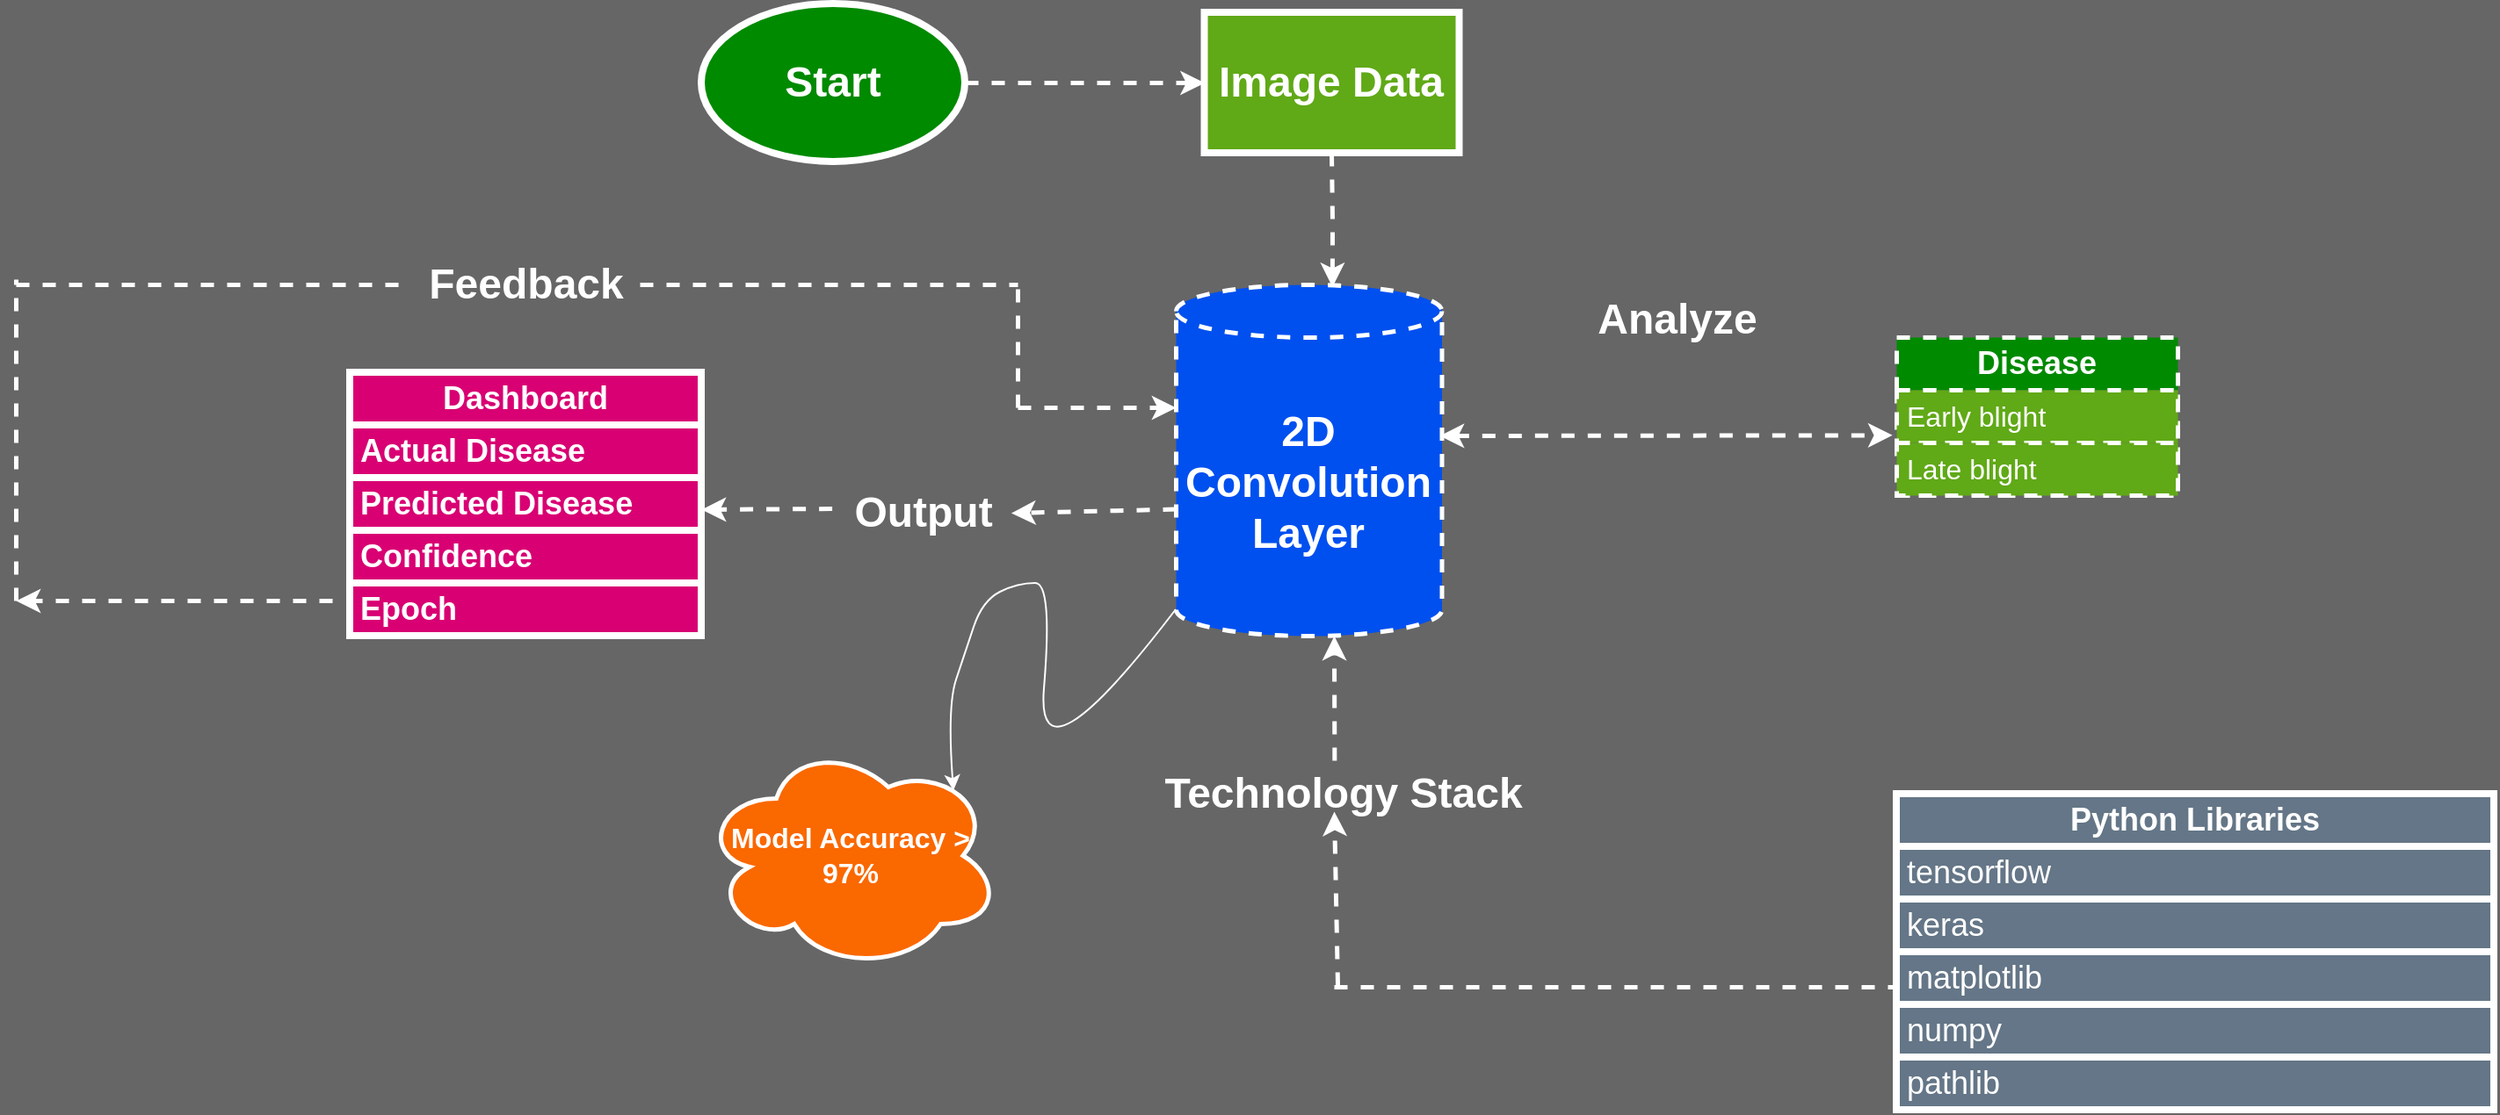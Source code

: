 <mxfile version="22.0.0" type="github">
  <diagram name="Page-1" id="VQkdfmnfzzS07gL8s0ip">
    <mxGraphModel dx="1313" dy="708" grid="1" gridSize="10" guides="1" tooltips="1" connect="1" arrows="1" fold="1" page="1" pageScale="1" pageWidth="850" pageHeight="1100" background="#666666" math="0" shadow="0">
      <root>
        <mxCell id="0" />
        <mxCell id="1" parent="0" />
        <mxCell id="tFPNT0vVDYACMj4LjYBP-1" value="&lt;b&gt;&lt;font style=&quot;font-size: 24px;&quot;&gt;2D Convolution Layer&lt;/font&gt;&lt;/b&gt;" style="shape=cylinder3;whiteSpace=wrap;html=1;boundedLbl=1;backgroundOutline=1;size=15;fillColor=#0050ef;fontColor=#ffffff;strokeColor=#FFFFFF;strokeWidth=2.5;dashed=1;" vertex="1" parent="1">
          <mxGeometry x="760" y="240" width="151.25" height="200" as="geometry" />
        </mxCell>
        <mxCell id="tFPNT0vVDYACMj4LjYBP-2" value="&lt;b&gt;&lt;font style=&quot;font-size: 18px;&quot;&gt;Disease&lt;/font&gt;&lt;/b&gt;" style="swimlane;fontStyle=0;childLayout=stackLayout;horizontal=1;startSize=30;horizontalStack=0;resizeParent=1;resizeParentMax=0;resizeLast=0;collapsible=1;marginBottom=0;whiteSpace=wrap;html=1;fillColor=#008a00;fontColor=#ffffff;strokeColor=#FFFFFF;strokeWidth=2.5;dashed=1;" vertex="1" parent="1">
          <mxGeometry x="1170" y="270" width="160" height="90" as="geometry" />
        </mxCell>
        <mxCell id="tFPNT0vVDYACMj4LjYBP-3" value="&lt;font style=&quot;font-size: 16px;&quot; color=&quot;#ffffff&quot;&gt;Early blight&lt;/font&gt;" style="text;strokeColor=#FFFFFF;fillColor=#60a917;align=left;verticalAlign=middle;spacingLeft=4;spacingRight=4;overflow=hidden;points=[[0,0.5],[1,0.5]];portConstraint=eastwest;rotatable=0;whiteSpace=wrap;html=1;fontColor=#ffffff;strokeWidth=2.5;dashed=1;" vertex="1" parent="tFPNT0vVDYACMj4LjYBP-2">
          <mxGeometry y="30" width="160" height="30" as="geometry" />
        </mxCell>
        <mxCell id="tFPNT0vVDYACMj4LjYBP-4" value="&lt;font style=&quot;font-size: 16px;&quot; color=&quot;#ffffff&quot;&gt;Late blight&lt;/font&gt;" style="text;strokeColor=#FFFFFF;fillColor=#60a917;align=left;verticalAlign=middle;spacingLeft=4;spacingRight=4;overflow=hidden;points=[[0,0.5],[1,0.5]];portConstraint=eastwest;rotatable=0;whiteSpace=wrap;html=1;fontColor=#ffffff;strokeWidth=2.5;dashed=1;" vertex="1" parent="tFPNT0vVDYACMj4LjYBP-2">
          <mxGeometry y="60" width="160" height="30" as="geometry" />
        </mxCell>
        <mxCell id="tFPNT0vVDYACMj4LjYBP-6" value="&lt;font style=&quot;font-size: 18px;&quot;&gt;&lt;b&gt;Python Libraries&lt;/b&gt;&lt;/font&gt;" style="swimlane;fontStyle=0;childLayout=stackLayout;horizontal=1;startSize=30;horizontalStack=0;resizeParent=1;resizeParentMax=0;resizeLast=0;collapsible=1;marginBottom=0;whiteSpace=wrap;html=1;fillColor=#647687;strokeColor=#FFFFFF;strokeWidth=4;fontColor=#ffffff;" vertex="1" parent="1">
          <mxGeometry x="1170" y="530" width="340" height="180" as="geometry" />
        </mxCell>
        <mxCell id="tFPNT0vVDYACMj4LjYBP-8" value="&lt;font style=&quot;font-size: 18px;&quot;&gt;tensorflow&lt;/font&gt;" style="text;strokeColor=#FFFFFF;fillColor=#647687;align=left;verticalAlign=middle;spacingLeft=4;spacingRight=4;overflow=hidden;points=[[0,0.5],[1,0.5]];portConstraint=eastwest;rotatable=0;whiteSpace=wrap;html=1;fontColor=#ffffff;strokeWidth=4;" vertex="1" parent="tFPNT0vVDYACMj4LjYBP-6">
          <mxGeometry y="30" width="340" height="30" as="geometry" />
        </mxCell>
        <mxCell id="tFPNT0vVDYACMj4LjYBP-9" value="&lt;font style=&quot;font-size: 18px;&quot;&gt;keras&lt;/font&gt;" style="text;strokeColor=#FFFFFF;fillColor=#647687;align=left;verticalAlign=middle;spacingLeft=4;spacingRight=4;overflow=hidden;points=[[0,0.5],[1,0.5]];portConstraint=eastwest;rotatable=0;whiteSpace=wrap;html=1;fontColor=#ffffff;strokeWidth=4;" vertex="1" parent="tFPNT0vVDYACMj4LjYBP-6">
          <mxGeometry y="60" width="340" height="30" as="geometry" />
        </mxCell>
        <mxCell id="tFPNT0vVDYACMj4LjYBP-10" value="&lt;span style=&quot;font-size: 18px;&quot;&gt;matplotlib&lt;/span&gt;" style="text;strokeColor=#FFFFFF;fillColor=#647687;align=left;verticalAlign=middle;spacingLeft=4;spacingRight=4;overflow=hidden;points=[[0,0.5],[1,0.5]];portConstraint=eastwest;rotatable=0;whiteSpace=wrap;html=1;fontColor=#ffffff;strokeWidth=4;" vertex="1" parent="tFPNT0vVDYACMj4LjYBP-6">
          <mxGeometry y="90" width="340" height="30" as="geometry" />
        </mxCell>
        <mxCell id="tFPNT0vVDYACMj4LjYBP-11" value="&lt;span style=&quot;font-size: 18px;&quot;&gt;numpy&lt;/span&gt;" style="text;strokeColor=#FFFFFF;fillColor=#647687;align=left;verticalAlign=middle;spacingLeft=4;spacingRight=4;overflow=hidden;points=[[0,0.5],[1,0.5]];portConstraint=eastwest;rotatable=0;whiteSpace=wrap;html=1;fontColor=#ffffff;strokeWidth=4;" vertex="1" parent="tFPNT0vVDYACMj4LjYBP-6">
          <mxGeometry y="120" width="340" height="30" as="geometry" />
        </mxCell>
        <mxCell id="tFPNT0vVDYACMj4LjYBP-12" value="&lt;span style=&quot;font-size: 18px;&quot;&gt;pathlib&lt;/span&gt;" style="text;strokeColor=#FFFFFF;fillColor=#647687;align=left;verticalAlign=middle;spacingLeft=4;spacingRight=4;overflow=hidden;points=[[0,0.5],[1,0.5]];portConstraint=eastwest;rotatable=0;whiteSpace=wrap;html=1;fontColor=#ffffff;strokeWidth=4;" vertex="1" parent="tFPNT0vVDYACMj4LjYBP-6">
          <mxGeometry y="150" width="340" height="30" as="geometry" />
        </mxCell>
        <mxCell id="tFPNT0vVDYACMj4LjYBP-13" value="" style="endArrow=classic;html=1;rounded=0;strokeWidth=2.5;strokeColor=#FFFFFF;exitX=0.479;exitY=0.025;exitDx=0;exitDy=0;exitPerimeter=0;dashed=1;entryX=0.595;entryY=1;entryDx=0;entryDy=0;entryPerimeter=0;" edge="1" parent="1" source="tFPNT0vVDYACMj4LjYBP-15" target="tFPNT0vVDYACMj4LjYBP-1">
          <mxGeometry width="50" height="50" relative="1" as="geometry">
            <mxPoint x="851" y="650" as="sourcePoint" />
            <mxPoint x="851" y="440" as="targetPoint" />
          </mxGeometry>
        </mxCell>
        <mxCell id="tFPNT0vVDYACMj4LjYBP-14" value="" style="endArrow=none;html=1;rounded=0;strokeColor=#FFFFFF;strokeWidth=2.5;dashed=1;" edge="1" parent="1">
          <mxGeometry width="50" height="50" relative="1" as="geometry">
            <mxPoint x="850" y="640" as="sourcePoint" />
            <mxPoint x="1170" y="640" as="targetPoint" />
          </mxGeometry>
        </mxCell>
        <mxCell id="tFPNT0vVDYACMj4LjYBP-15" value="&lt;font color=&quot;#ffffff&quot; style=&quot;font-size: 24px;&quot;&gt;&lt;b&gt;Technology Stack&lt;/b&gt;&lt;/font&gt;" style="text;html=1;align=center;verticalAlign=middle;resizable=0;points=[];autosize=1;strokeColor=none;fillColor=none;" vertex="1" parent="1">
          <mxGeometry x="740" y="510" width="230" height="40" as="geometry" />
        </mxCell>
        <mxCell id="tFPNT0vVDYACMj4LjYBP-16" value="" style="endArrow=classic;html=1;rounded=0;strokeWidth=2.5;strokeColor=#FFFFFF;entryX=0.474;entryY=1.025;entryDx=0;entryDy=0;entryPerimeter=0;dashed=1;" edge="1" parent="1">
          <mxGeometry width="50" height="50" relative="1" as="geometry">
            <mxPoint x="852" y="639" as="sourcePoint" />
            <mxPoint x="850" y="540" as="targetPoint" />
          </mxGeometry>
        </mxCell>
        <mxCell id="tFPNT0vVDYACMj4LjYBP-17" style="edgeStyle=orthogonalEdgeStyle;rounded=0;orthogonalLoop=1;jettySize=auto;html=1;exitX=1;exitY=0.5;exitDx=0;exitDy=0;strokeWidth=2.5;strokeColor=#FFFFFF;dashed=1;" edge="1" parent="1" source="tFPNT0vVDYACMj4LjYBP-18" target="tFPNT0vVDYACMj4LjYBP-19">
          <mxGeometry relative="1" as="geometry" />
        </mxCell>
        <mxCell id="tFPNT0vVDYACMj4LjYBP-18" value="&lt;font color=&quot;#ffffff&quot; size=&quot;1&quot; style=&quot;&quot;&gt;&lt;b style=&quot;font-size: 24px;&quot;&gt;Start&lt;/b&gt;&lt;/font&gt;" style="ellipse;whiteSpace=wrap;html=1;fillColor=#008a00;strokeColor=#FFFFFF;strokeWidth=4;fontColor=#ffffff;" vertex="1" parent="1">
          <mxGeometry x="490" y="80" width="150" height="90" as="geometry" />
        </mxCell>
        <mxCell id="tFPNT0vVDYACMj4LjYBP-19" value="&lt;font style=&quot;font-size: 24px;&quot;&gt;&lt;b&gt;Image Data&lt;/b&gt;&lt;/font&gt;" style="rounded=0;whiteSpace=wrap;html=1;fillColor=#60a917;strokeColor=#FFFFFF;strokeWidth=4;fontColor=#ffffff;" vertex="1" parent="1">
          <mxGeometry x="776.25" y="85" width="145" height="80" as="geometry" />
        </mxCell>
        <mxCell id="tFPNT0vVDYACMj4LjYBP-21" style="edgeStyle=orthogonalEdgeStyle;rounded=0;orthogonalLoop=1;jettySize=auto;html=1;exitX=0.5;exitY=1;exitDx=0;exitDy=0;strokeWidth=2.5;strokeColor=#FFFFFF;dashed=1;entryX=0.588;entryY=0.006;entryDx=0;entryDy=0;entryPerimeter=0;" edge="1" parent="1" target="tFPNT0vVDYACMj4LjYBP-1">
          <mxGeometry relative="1" as="geometry">
            <mxPoint x="848.49" y="165" as="sourcePoint" />
            <mxPoint x="848.49" y="203" as="targetPoint" />
          </mxGeometry>
        </mxCell>
        <mxCell id="tFPNT0vVDYACMj4LjYBP-23" value="" style="endArrow=classic;startArrow=classic;html=1;rounded=0;strokeWidth=2.5;strokeColor=#FFFFFF;dashed=1;entryX=-0.015;entryY=0.856;entryDx=0;entryDy=0;entryPerimeter=0;" edge="1" parent="1" target="tFPNT0vVDYACMj4LjYBP-3">
          <mxGeometry width="50" height="50" relative="1" as="geometry">
            <mxPoint x="910" y="326" as="sourcePoint" />
            <mxPoint x="640" y="325" as="targetPoint" />
          </mxGeometry>
        </mxCell>
        <mxCell id="tFPNT0vVDYACMj4LjYBP-24" value="&lt;font style=&quot;font-size: 18px;&quot;&gt;&lt;b&gt;Dashboard&lt;/b&gt;&lt;/font&gt;" style="swimlane;fontStyle=0;childLayout=stackLayout;horizontal=1;startSize=30;horizontalStack=0;resizeParent=1;resizeParentMax=0;resizeLast=0;collapsible=1;marginBottom=0;whiteSpace=wrap;html=1;fillColor=#d80073;strokeColor=#FFFFFF;strokeWidth=4;fontColor=#ffffff;" vertex="1" parent="1">
          <mxGeometry x="290" y="290" width="200" height="150" as="geometry" />
        </mxCell>
        <mxCell id="tFPNT0vVDYACMj4LjYBP-25" value="&lt;font style=&quot;font-size: 18px;&quot;&gt;&lt;b&gt;Actual Disease&lt;/b&gt;&lt;/font&gt;" style="text;strokeColor=#FFFFFF;fillColor=#d80073;align=left;verticalAlign=middle;spacingLeft=4;spacingRight=4;overflow=hidden;points=[[0,0.5],[1,0.5]];portConstraint=eastwest;rotatable=0;whiteSpace=wrap;html=1;strokeWidth=4;fontColor=#ffffff;" vertex="1" parent="tFPNT0vVDYACMj4LjYBP-24">
          <mxGeometry y="30" width="200" height="30" as="geometry" />
        </mxCell>
        <mxCell id="tFPNT0vVDYACMj4LjYBP-26" value="&lt;font style=&quot;font-size: 18px;&quot;&gt;&lt;b&gt;Predicted Disease&lt;/b&gt;&lt;/font&gt;" style="text;strokeColor=#FFFFFF;fillColor=#d80073;align=left;verticalAlign=middle;spacingLeft=4;spacingRight=4;overflow=hidden;points=[[0,0.5],[1,0.5]];portConstraint=eastwest;rotatable=0;whiteSpace=wrap;html=1;fontColor=#ffffff;strokeWidth=4;" vertex="1" parent="tFPNT0vVDYACMj4LjYBP-24">
          <mxGeometry y="60" width="200" height="30" as="geometry" />
        </mxCell>
        <mxCell id="tFPNT0vVDYACMj4LjYBP-27" value="&lt;font style=&quot;font-size: 18px;&quot;&gt;&lt;b&gt;Confidence&lt;/b&gt;&lt;/font&gt;" style="text;strokeColor=#FFFFFF;fillColor=#d80073;align=left;verticalAlign=middle;spacingLeft=4;spacingRight=4;overflow=hidden;points=[[0,0.5],[1,0.5]];portConstraint=eastwest;rotatable=0;whiteSpace=wrap;html=1;fontColor=#ffffff;strokeWidth=4;" vertex="1" parent="tFPNT0vVDYACMj4LjYBP-24">
          <mxGeometry y="90" width="200" height="30" as="geometry" />
        </mxCell>
        <mxCell id="tFPNT0vVDYACMj4LjYBP-29" value="&lt;font style=&quot;font-size: 18px;&quot;&gt;&lt;b&gt;Epoch&lt;/b&gt;&lt;/font&gt;" style="text;strokeColor=#FFFFFF;fillColor=#d80073;align=left;verticalAlign=middle;spacingLeft=4;spacingRight=4;overflow=hidden;points=[[0,0.5],[1,0.5]];portConstraint=eastwest;rotatable=0;whiteSpace=wrap;html=1;fontColor=#ffffff;strokeWidth=4;" vertex="1" parent="tFPNT0vVDYACMj4LjYBP-24">
          <mxGeometry y="120" width="200" height="30" as="geometry" />
        </mxCell>
        <mxCell id="tFPNT0vVDYACMj4LjYBP-30" value="" style="endArrow=none;html=1;rounded=0;strokeWidth=2.5;strokeColor=#FFFFFF;dashed=1;" edge="1" parent="1">
          <mxGeometry width="50" height="50" relative="1" as="geometry">
            <mxPoint x="100" y="420" as="sourcePoint" />
            <mxPoint x="100" y="237" as="targetPoint" />
          </mxGeometry>
        </mxCell>
        <mxCell id="tFPNT0vVDYACMj4LjYBP-31" value="" style="endArrow=none;html=1;rounded=0;strokeWidth=2.5;strokeColor=#FFFFFF;dashed=1;" edge="1" parent="1">
          <mxGeometry width="50" height="50" relative="1" as="geometry">
            <mxPoint x="455" y="240" as="sourcePoint" />
            <mxPoint x="670" y="240" as="targetPoint" />
          </mxGeometry>
        </mxCell>
        <mxCell id="tFPNT0vVDYACMj4LjYBP-32" value="" style="endArrow=classic;html=1;rounded=0;strokeWidth=2.5;strokeColor=#FFFFFF;dashed=1;" edge="1" parent="1">
          <mxGeometry width="50" height="50" relative="1" as="geometry">
            <mxPoint x="670" y="310" as="sourcePoint" />
            <mxPoint x="760" y="310" as="targetPoint" />
          </mxGeometry>
        </mxCell>
        <mxCell id="tFPNT0vVDYACMj4LjYBP-33" value="" style="endArrow=none;html=1;rounded=0;strokeWidth=2.5;strokeColor=#FFFFFF;dashed=1;" edge="1" parent="1">
          <mxGeometry width="50" height="50" relative="1" as="geometry">
            <mxPoint x="100" y="240" as="sourcePoint" />
            <mxPoint x="325" y="240" as="targetPoint" />
          </mxGeometry>
        </mxCell>
        <mxCell id="tFPNT0vVDYACMj4LjYBP-34" value="&lt;font color=&quot;#ffffff&quot; style=&quot;font-size: 24px;&quot;&gt;&lt;b&gt;Feedback&lt;/b&gt;&lt;/font&gt;" style="text;html=1;align=center;verticalAlign=middle;resizable=0;points=[];autosize=1;strokeColor=none;fillColor=none;" vertex="1" parent="1">
          <mxGeometry x="325" y="220" width="130" height="40" as="geometry" />
        </mxCell>
        <mxCell id="tFPNT0vVDYACMj4LjYBP-35" value="" style="endArrow=none;html=1;rounded=0;strokeWidth=2.5;strokeColor=#FFFFFF;dashed=1;" edge="1" parent="1">
          <mxGeometry width="50" height="50" relative="1" as="geometry">
            <mxPoint x="670" y="310" as="sourcePoint" />
            <mxPoint x="670" y="240" as="targetPoint" />
          </mxGeometry>
        </mxCell>
        <mxCell id="tFPNT0vVDYACMj4LjYBP-36" value="" style="endArrow=classic;html=1;rounded=0;strokeWidth=2.5;strokeColor=#FFFFFF;dashed=1;" edge="1" parent="1">
          <mxGeometry width="50" height="50" relative="1" as="geometry">
            <mxPoint x="280" y="420" as="sourcePoint" />
            <mxPoint x="100" y="420" as="targetPoint" />
          </mxGeometry>
        </mxCell>
        <mxCell id="tFPNT0vVDYACMj4LjYBP-37" value="&lt;font style=&quot;font-size: 16px;&quot; color=&quot;#ffffff&quot;&gt;&lt;b&gt;Model Accuracy &amp;gt; 97%&lt;/b&gt;&lt;/font&gt;" style="ellipse;shape=cloud;whiteSpace=wrap;html=1;fillColor=#fa6800;fontColor=#000000;strokeColor=#FFFFFF;strokeWidth=2.5;" vertex="1" parent="1">
          <mxGeometry x="490" y="500" width="170" height="130" as="geometry" />
        </mxCell>
        <mxCell id="tFPNT0vVDYACMj4LjYBP-41" value="" style="curved=1;endArrow=classic;html=1;rounded=0;exitX=0;exitY=1;exitDx=0;exitDy=-15;exitPerimeter=0;entryX=0.844;entryY=0.217;entryDx=0;entryDy=0;entryPerimeter=0;strokeColor=#FFFFFF;" edge="1" parent="1" source="tFPNT0vVDYACMj4LjYBP-1" target="tFPNT0vVDYACMj4LjYBP-37">
          <mxGeometry width="50" height="50" relative="1" as="geometry">
            <mxPoint x="630" y="530" as="sourcePoint" />
            <mxPoint x="710" y="530" as="targetPoint" />
            <Array as="points">
              <mxPoint x="680" y="530" />
              <mxPoint x="690" y="410" />
              <mxPoint x="670" y="410" />
              <mxPoint x="650" y="420" />
              <mxPoint x="640" y="450" />
              <mxPoint x="630" y="480" />
            </Array>
          </mxGeometry>
        </mxCell>
        <mxCell id="tFPNT0vVDYACMj4LjYBP-42" value="" style="endArrow=classic;html=1;rounded=0;strokeWidth=2.5;strokeColor=#FFFFFF;entryX=1;entryY=0.5;entryDx=0;entryDy=0;dashed=1;exitX=-0.017;exitY=0.438;exitDx=0;exitDy=0;exitPerimeter=0;" edge="1" parent="1" source="tFPNT0vVDYACMj4LjYBP-44">
          <mxGeometry width="50" height="50" relative="1" as="geometry">
            <mxPoint x="570" y="368" as="sourcePoint" />
            <mxPoint x="490" y="368" as="targetPoint" />
          </mxGeometry>
        </mxCell>
        <mxCell id="tFPNT0vVDYACMj4LjYBP-43" value="" style="endArrow=classic;html=1;rounded=0;exitX=0;exitY=0.639;exitDx=0;exitDy=0;exitPerimeter=0;strokeWidth=2.5;strokeColor=#FFFFFF;dashed=1;entryX=1.002;entryY=0.5;entryDx=0;entryDy=0;entryPerimeter=0;" edge="1" parent="1" target="tFPNT0vVDYACMj4LjYBP-44" source="tFPNT0vVDYACMj4LjYBP-1">
          <mxGeometry width="50" height="50" relative="1" as="geometry">
            <mxPoint x="687" y="368" as="sourcePoint" />
            <mxPoint x="720" y="368" as="targetPoint" />
          </mxGeometry>
        </mxCell>
        <mxCell id="tFPNT0vVDYACMj4LjYBP-44" value="&lt;font color=&quot;#ffffff&quot; style=&quot;font-size: 24px;&quot;&gt;&lt;b&gt;Output&lt;/b&gt;&lt;/font&gt;" style="text;html=1;align=center;verticalAlign=middle;resizable=0;points=[];autosize=1;strokeColor=none;fillColor=none;" vertex="1" parent="1">
          <mxGeometry x="566" y="350" width="100" height="40" as="geometry" />
        </mxCell>
        <mxCell id="tFPNT0vVDYACMj4LjYBP-45" value="&lt;font color=&quot;#ffffff&quot; style=&quot;font-size: 24px;&quot;&gt;&lt;b&gt;Analyze&lt;/b&gt;&lt;/font&gt;" style="text;html=1;align=center;verticalAlign=middle;resizable=0;points=[];autosize=1;strokeColor=none;fillColor=none;" vertex="1" parent="1">
          <mxGeometry x="990" y="240" width="110" height="40" as="geometry" />
        </mxCell>
      </root>
    </mxGraphModel>
  </diagram>
</mxfile>
